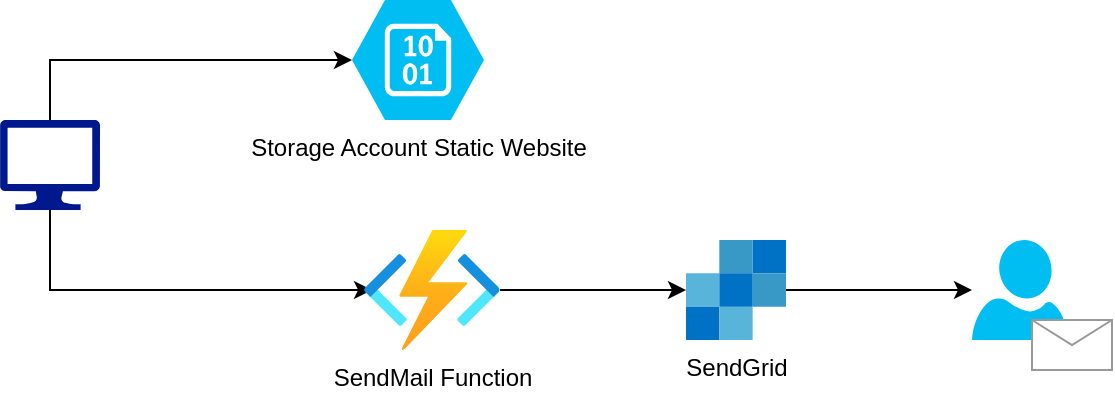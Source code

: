 <mxfile version="14.5.1" type="device"><diagram id="WI9T0HZ2pTsCkuznbFz-" name="Page-1"><mxGraphModel dx="2224" dy="1065" grid="1" gridSize="10" guides="1" tooltips="1" connect="1" arrows="1" fold="1" page="1" pageScale="1" pageWidth="1169" pageHeight="827" math="0" shadow="0"><root><mxCell id="0"/><mxCell id="1" parent="0"/><mxCell id="gOG7oVOQ_3R6G5vou_ce-3" style="edgeStyle=orthogonalEdgeStyle;rounded=0;orthogonalLoop=1;jettySize=auto;html=1;exitX=0.5;exitY=0;exitDx=0;exitDy=0;exitPerimeter=0;entryX=0;entryY=0.5;entryDx=0;entryDy=0;entryPerimeter=0;" edge="1" parent="1" source="gOG7oVOQ_3R6G5vou_ce-1" target="gOG7oVOQ_3R6G5vou_ce-2"><mxGeometry relative="1" as="geometry"/></mxCell><mxCell id="gOG7oVOQ_3R6G5vou_ce-6" style="edgeStyle=orthogonalEdgeStyle;rounded=0;orthogonalLoop=1;jettySize=auto;html=1;exitX=0.5;exitY=1;exitDx=0;exitDy=0;exitPerimeter=0;entryX=0.059;entryY=0.5;entryDx=0;entryDy=0;entryPerimeter=0;" edge="1" parent="1" source="gOG7oVOQ_3R6G5vou_ce-1" target="gOG7oVOQ_3R6G5vou_ce-4"><mxGeometry relative="1" as="geometry"><Array as="points"><mxPoint x="149" y="705"/></Array></mxGeometry></mxCell><mxCell id="gOG7oVOQ_3R6G5vou_ce-1" value="" style="aspect=fixed;pointerEvents=1;shadow=0;dashed=0;html=1;strokeColor=none;labelPosition=center;verticalLabelPosition=bottom;verticalAlign=top;align=center;fillColor=#00188D;shape=mxgraph.azure.computer" vertex="1" parent="1"><mxGeometry x="124" y="620" width="50" height="45" as="geometry"/></mxCell><mxCell id="gOG7oVOQ_3R6G5vou_ce-2" value="Storage Account Static Website" style="verticalLabelPosition=bottom;html=1;verticalAlign=top;align=center;strokeColor=none;fillColor=#00BEF2;shape=mxgraph.azure.storage_blob;" vertex="1" parent="1"><mxGeometry x="300" y="560" width="66" height="60" as="geometry"/></mxCell><mxCell id="gOG7oVOQ_3R6G5vou_ce-8" value="" style="edgeStyle=orthogonalEdgeStyle;rounded=0;orthogonalLoop=1;jettySize=auto;html=1;" edge="1" parent="1" source="gOG7oVOQ_3R6G5vou_ce-4" target="gOG7oVOQ_3R6G5vou_ce-7"><mxGeometry relative="1" as="geometry"/></mxCell><mxCell id="gOG7oVOQ_3R6G5vou_ce-4" value="SendMail Function" style="aspect=fixed;html=1;points=[];align=center;image;fontSize=12;image=img/lib/azure2/compute/Function_Apps.svg;" vertex="1" parent="1"><mxGeometry x="306" y="675" width="68" height="60" as="geometry"/></mxCell><mxCell id="gOG7oVOQ_3R6G5vou_ce-11" value="" style="edgeStyle=orthogonalEdgeStyle;rounded=0;orthogonalLoop=1;jettySize=auto;html=1;" edge="1" parent="1" source="gOG7oVOQ_3R6G5vou_ce-7" target="gOG7oVOQ_3R6G5vou_ce-9"><mxGeometry relative="1" as="geometry"/></mxCell><mxCell id="gOG7oVOQ_3R6G5vou_ce-7" value="SendGrid" style="aspect=fixed;html=1;points=[];align=center;image;fontSize=12;image=img/lib/mscae/SendGrid_Accounts.svg;" vertex="1" parent="1"><mxGeometry x="467" y="680" width="50" height="50" as="geometry"/></mxCell><mxCell id="gOG7oVOQ_3R6G5vou_ce-9" value="" style="verticalLabelPosition=bottom;html=1;verticalAlign=top;align=center;strokeColor=none;fillColor=#00BEF2;shape=mxgraph.azure.user;" vertex="1" parent="1"><mxGeometry x="610" y="680" width="47.5" height="50" as="geometry"/></mxCell><mxCell id="gOG7oVOQ_3R6G5vou_ce-10" value="" style="verticalLabelPosition=bottom;shadow=0;dashed=0;align=center;html=1;verticalAlign=top;strokeWidth=1;shape=mxgraph.mockup.misc.mail2;strokeColor=#999999;" vertex="1" parent="1"><mxGeometry x="640" y="720" width="40" height="25" as="geometry"/></mxCell></root></mxGraphModel></diagram></mxfile>